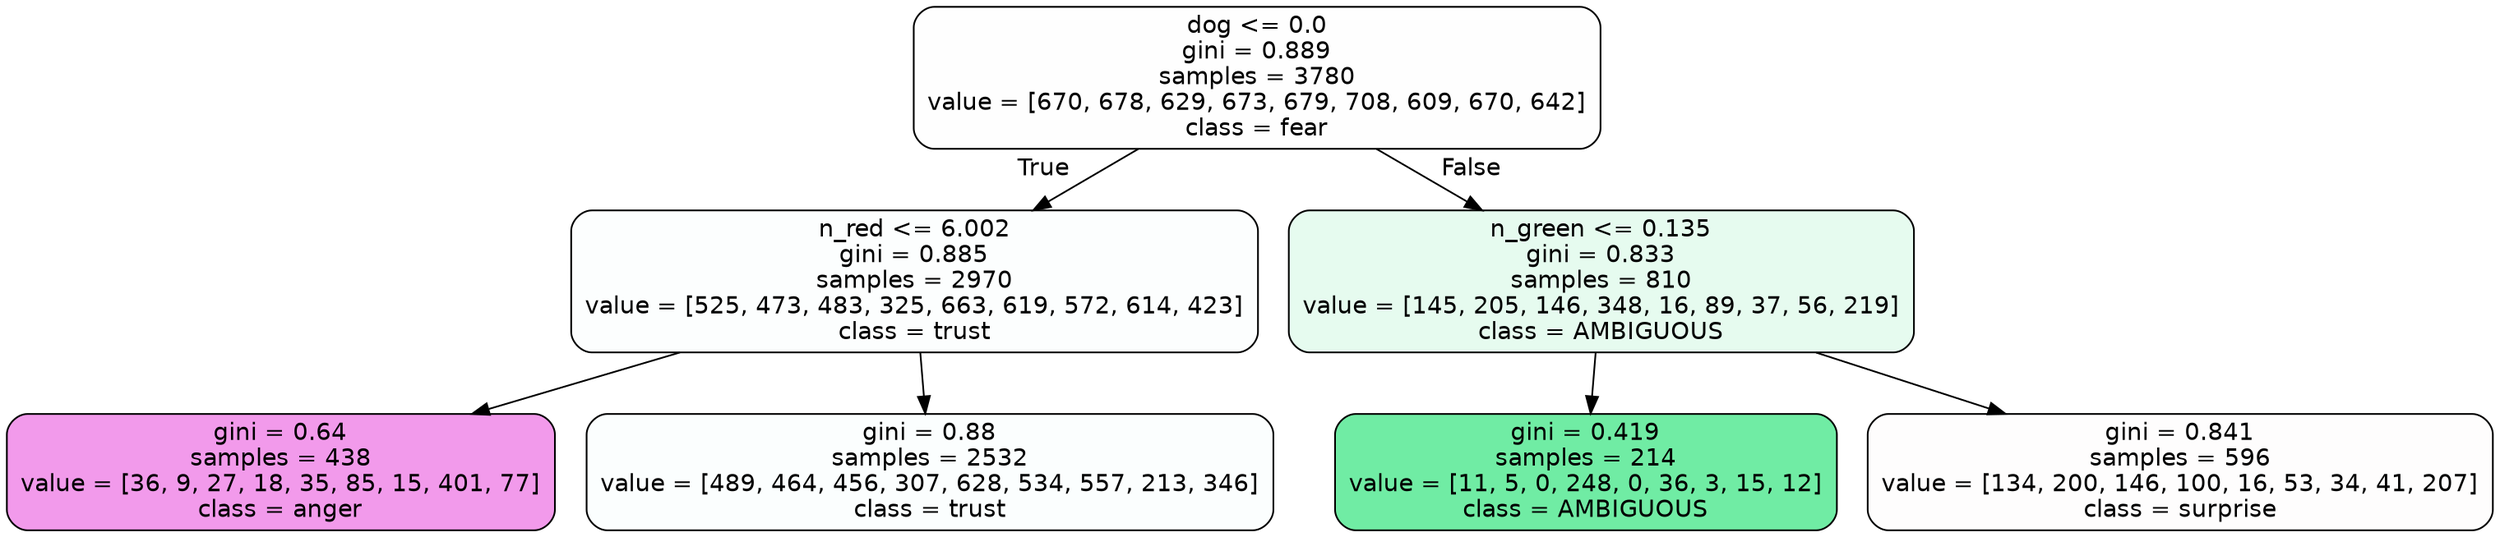 digraph Tree {
node [shape=box, style="filled, rounded", color="black", fontname=helvetica] ;
edge [fontname=helvetica] ;
0 [label="dog <= 0.0\ngini = 0.889\nsamples = 3780\nvalue = [670, 678, 629, 673, 679, 708, 609, 670, 642]\nclass = fear", fillcolor="#3964e501"] ;
1 [label="n_red <= 6.002\ngini = 0.885\nsamples = 2970\nvalue = [525, 473, 483, 325, 663, 619, 572, 614, 423]\nclass = trust", fillcolor="#39d7e503"] ;
0 -> 1 [labeldistance=2.5, labelangle=45, headlabel="True"] ;
2 [label="gini = 0.64\nsamples = 438\nvalue = [36, 9, 27, 18, 35, 85, 15, 401, 77]\nclass = anger", fillcolor="#e539d782"] ;
1 -> 2 ;
3 [label="gini = 0.88\nsamples = 2532\nvalue = [489, 464, 456, 307, 628, 534, 557, 213, 346]\nclass = trust", fillcolor="#39d7e505"] ;
1 -> 3 ;
4 [label="n_green <= 0.135\ngini = 0.833\nsamples = 810\nvalue = [145, 205, 146, 348, 16, 89, 37, 56, 219]\nclass = AMBIGUOUS", fillcolor="#39e58120"] ;
0 -> 4 [labeldistance=2.5, labelangle=-45, headlabel="False"] ;
5 [label="gini = 0.419\nsamples = 214\nvalue = [11, 5, 0, 248, 0, 36, 3, 15, 12]\nclass = AMBIGUOUS", fillcolor="#39e581b8"] ;
4 -> 5 ;
6 [label="gini = 0.841\nsamples = 596\nvalue = [134, 200, 146, 100, 16, 53, 34, 41, 207]\nclass = surprise", fillcolor="#e5396402"] ;
4 -> 6 ;
}
